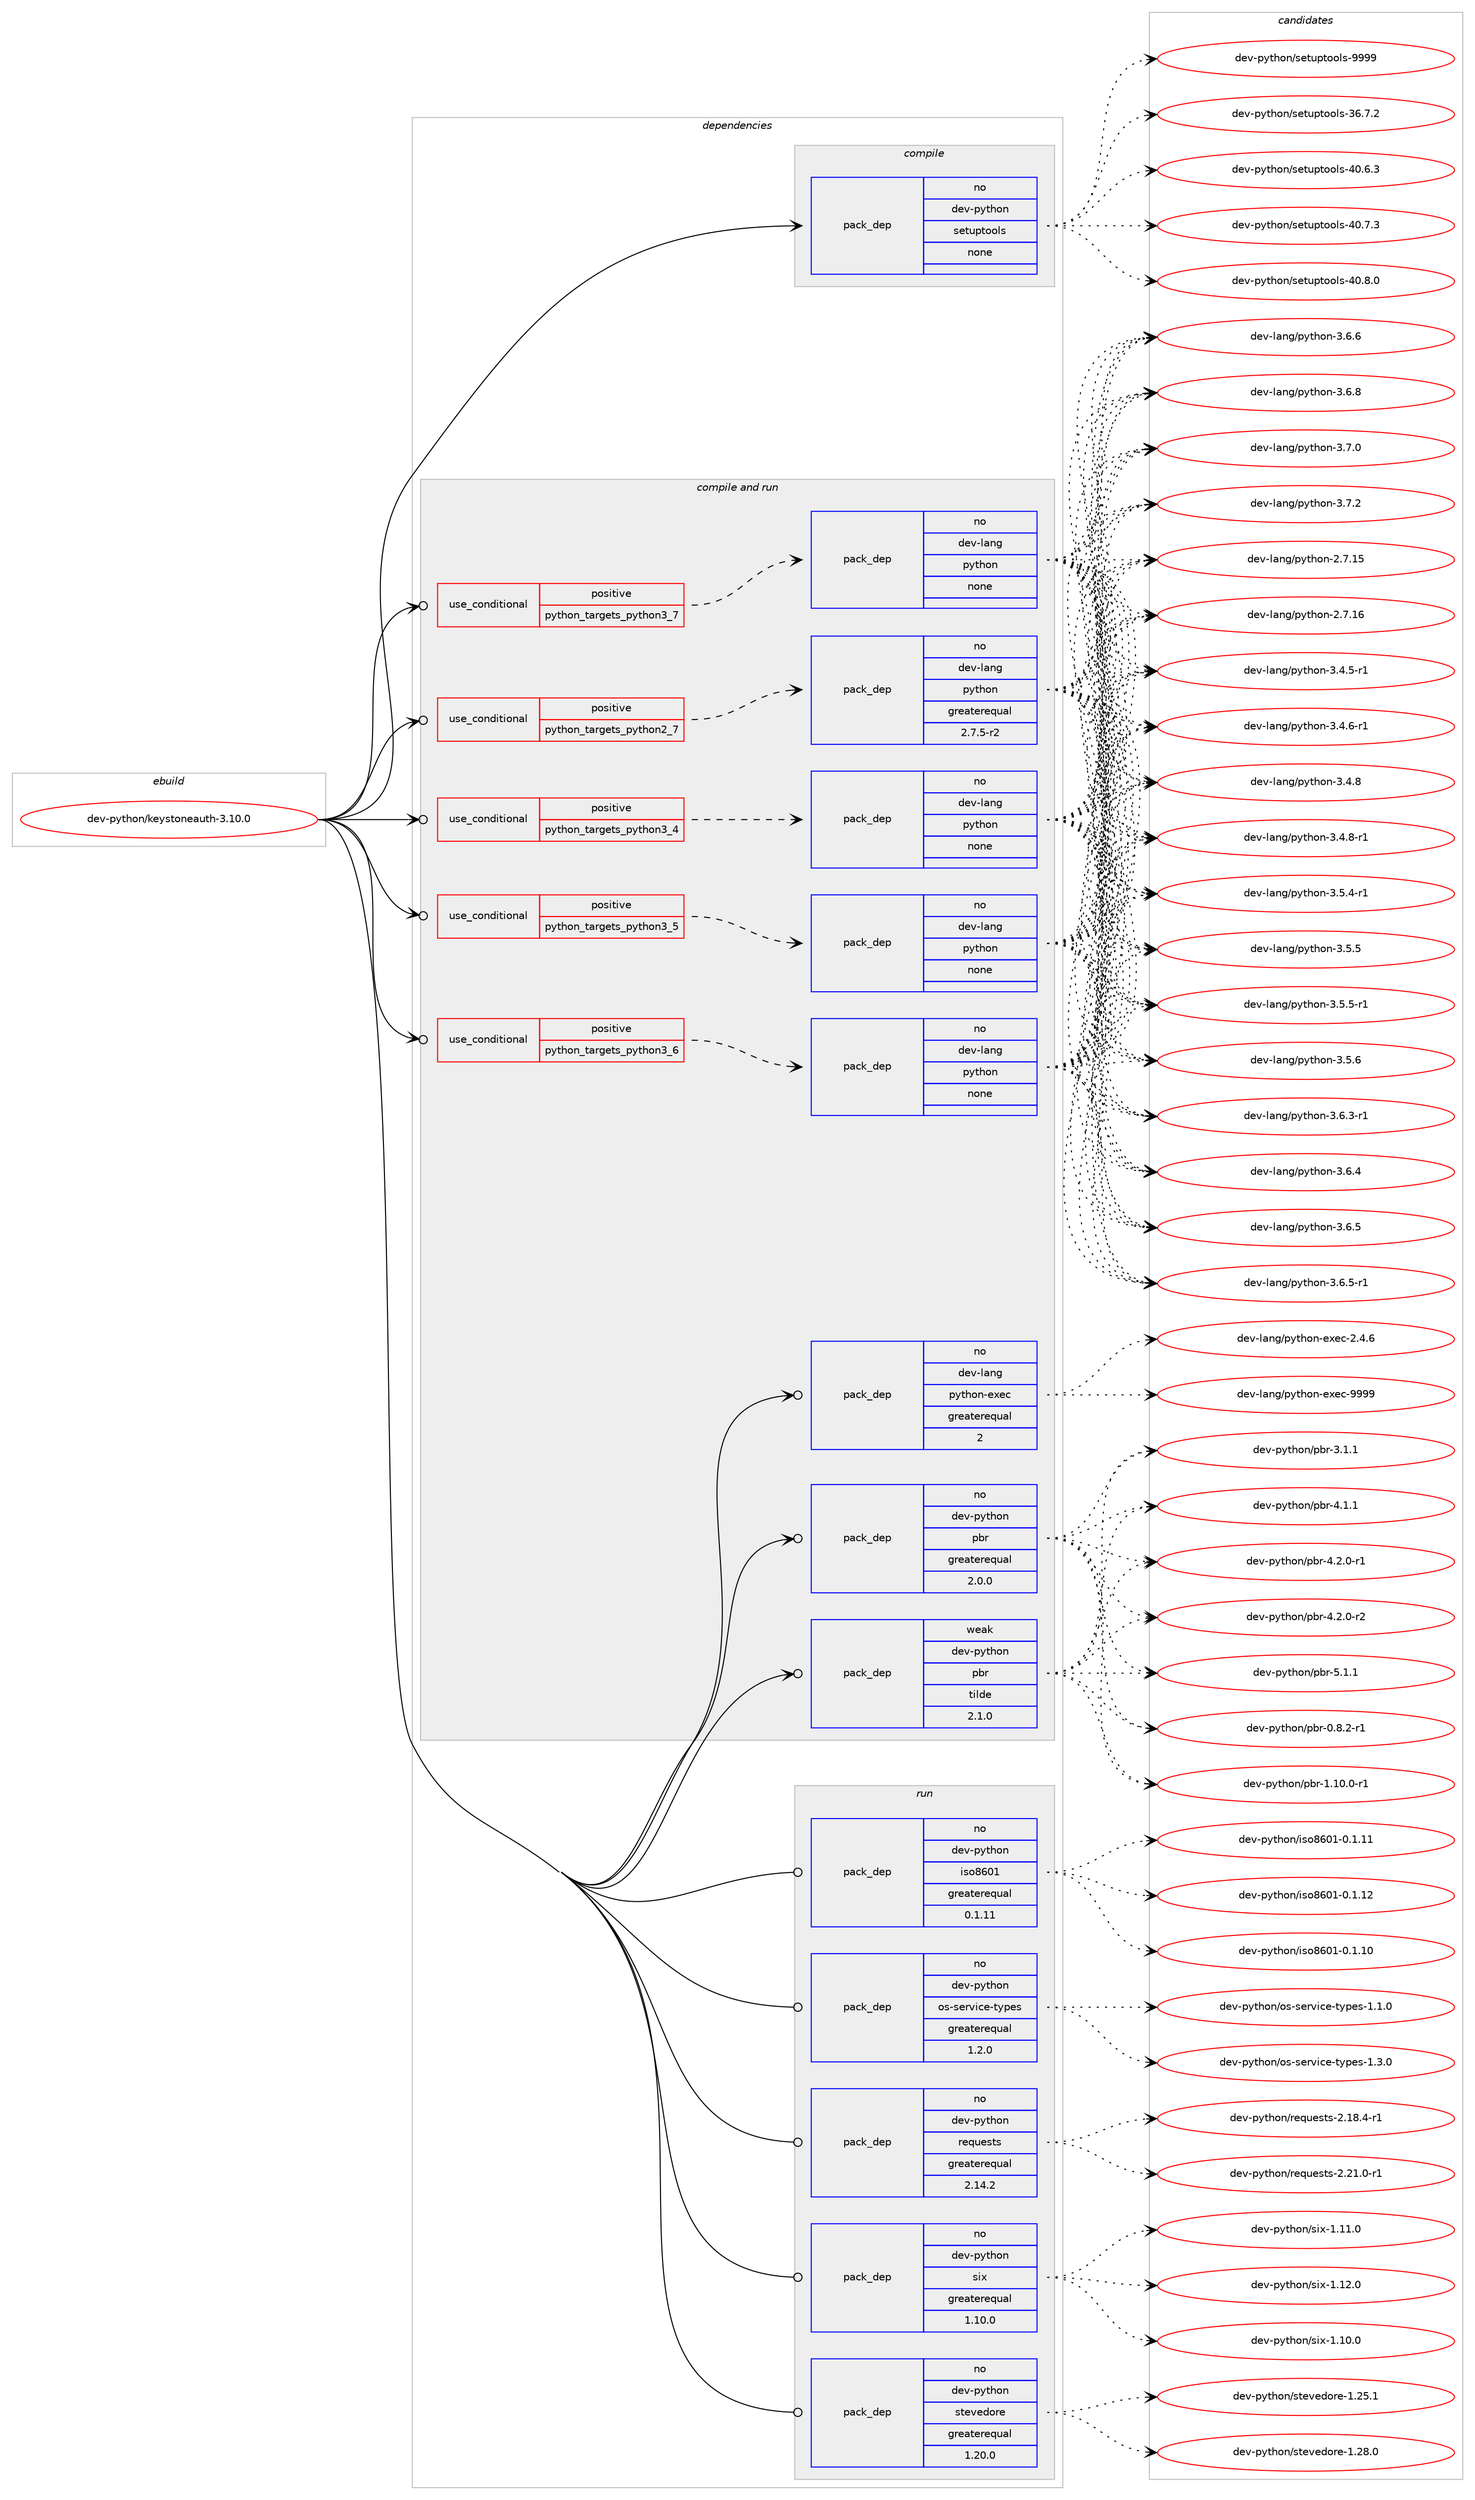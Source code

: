 digraph prolog {

# *************
# Graph options
# *************

newrank=true;
concentrate=true;
compound=true;
graph [rankdir=LR,fontname=Helvetica,fontsize=10,ranksep=1.5];#, ranksep=2.5, nodesep=0.2];
edge  [arrowhead=vee];
node  [fontname=Helvetica,fontsize=10];

# **********
# The ebuild
# **********

subgraph cluster_leftcol {
color=gray;
rank=same;
label=<<i>ebuild</i>>;
id [label="dev-python/keystoneauth-3.10.0", color=red, width=4, href="../dev-python/keystoneauth-3.10.0.svg"];
}

# ****************
# The dependencies
# ****************

subgraph cluster_midcol {
color=gray;
label=<<i>dependencies</i>>;
subgraph cluster_compile {
fillcolor="#eeeeee";
style=filled;
label=<<i>compile</i>>;
subgraph pack1016478 {
dependency1416415 [label=<<TABLE BORDER="0" CELLBORDER="1" CELLSPACING="0" CELLPADDING="4" WIDTH="220"><TR><TD ROWSPAN="6" CELLPADDING="30">pack_dep</TD></TR><TR><TD WIDTH="110">no</TD></TR><TR><TD>dev-python</TD></TR><TR><TD>setuptools</TD></TR><TR><TD>none</TD></TR><TR><TD></TD></TR></TABLE>>, shape=none, color=blue];
}
id:e -> dependency1416415:w [weight=20,style="solid",arrowhead="vee"];
}
subgraph cluster_compileandrun {
fillcolor="#eeeeee";
style=filled;
label=<<i>compile and run</i>>;
subgraph cond376664 {
dependency1416416 [label=<<TABLE BORDER="0" CELLBORDER="1" CELLSPACING="0" CELLPADDING="4"><TR><TD ROWSPAN="3" CELLPADDING="10">use_conditional</TD></TR><TR><TD>positive</TD></TR><TR><TD>python_targets_python2_7</TD></TR></TABLE>>, shape=none, color=red];
subgraph pack1016479 {
dependency1416417 [label=<<TABLE BORDER="0" CELLBORDER="1" CELLSPACING="0" CELLPADDING="4" WIDTH="220"><TR><TD ROWSPAN="6" CELLPADDING="30">pack_dep</TD></TR><TR><TD WIDTH="110">no</TD></TR><TR><TD>dev-lang</TD></TR><TR><TD>python</TD></TR><TR><TD>greaterequal</TD></TR><TR><TD>2.7.5-r2</TD></TR></TABLE>>, shape=none, color=blue];
}
dependency1416416:e -> dependency1416417:w [weight=20,style="dashed",arrowhead="vee"];
}
id:e -> dependency1416416:w [weight=20,style="solid",arrowhead="odotvee"];
subgraph cond376665 {
dependency1416418 [label=<<TABLE BORDER="0" CELLBORDER="1" CELLSPACING="0" CELLPADDING="4"><TR><TD ROWSPAN="3" CELLPADDING="10">use_conditional</TD></TR><TR><TD>positive</TD></TR><TR><TD>python_targets_python3_4</TD></TR></TABLE>>, shape=none, color=red];
subgraph pack1016480 {
dependency1416419 [label=<<TABLE BORDER="0" CELLBORDER="1" CELLSPACING="0" CELLPADDING="4" WIDTH="220"><TR><TD ROWSPAN="6" CELLPADDING="30">pack_dep</TD></TR><TR><TD WIDTH="110">no</TD></TR><TR><TD>dev-lang</TD></TR><TR><TD>python</TD></TR><TR><TD>none</TD></TR><TR><TD></TD></TR></TABLE>>, shape=none, color=blue];
}
dependency1416418:e -> dependency1416419:w [weight=20,style="dashed",arrowhead="vee"];
}
id:e -> dependency1416418:w [weight=20,style="solid",arrowhead="odotvee"];
subgraph cond376666 {
dependency1416420 [label=<<TABLE BORDER="0" CELLBORDER="1" CELLSPACING="0" CELLPADDING="4"><TR><TD ROWSPAN="3" CELLPADDING="10">use_conditional</TD></TR><TR><TD>positive</TD></TR><TR><TD>python_targets_python3_5</TD></TR></TABLE>>, shape=none, color=red];
subgraph pack1016481 {
dependency1416421 [label=<<TABLE BORDER="0" CELLBORDER="1" CELLSPACING="0" CELLPADDING="4" WIDTH="220"><TR><TD ROWSPAN="6" CELLPADDING="30">pack_dep</TD></TR><TR><TD WIDTH="110">no</TD></TR><TR><TD>dev-lang</TD></TR><TR><TD>python</TD></TR><TR><TD>none</TD></TR><TR><TD></TD></TR></TABLE>>, shape=none, color=blue];
}
dependency1416420:e -> dependency1416421:w [weight=20,style="dashed",arrowhead="vee"];
}
id:e -> dependency1416420:w [weight=20,style="solid",arrowhead="odotvee"];
subgraph cond376667 {
dependency1416422 [label=<<TABLE BORDER="0" CELLBORDER="1" CELLSPACING="0" CELLPADDING="4"><TR><TD ROWSPAN="3" CELLPADDING="10">use_conditional</TD></TR><TR><TD>positive</TD></TR><TR><TD>python_targets_python3_6</TD></TR></TABLE>>, shape=none, color=red];
subgraph pack1016482 {
dependency1416423 [label=<<TABLE BORDER="0" CELLBORDER="1" CELLSPACING="0" CELLPADDING="4" WIDTH="220"><TR><TD ROWSPAN="6" CELLPADDING="30">pack_dep</TD></TR><TR><TD WIDTH="110">no</TD></TR><TR><TD>dev-lang</TD></TR><TR><TD>python</TD></TR><TR><TD>none</TD></TR><TR><TD></TD></TR></TABLE>>, shape=none, color=blue];
}
dependency1416422:e -> dependency1416423:w [weight=20,style="dashed",arrowhead="vee"];
}
id:e -> dependency1416422:w [weight=20,style="solid",arrowhead="odotvee"];
subgraph cond376668 {
dependency1416424 [label=<<TABLE BORDER="0" CELLBORDER="1" CELLSPACING="0" CELLPADDING="4"><TR><TD ROWSPAN="3" CELLPADDING="10">use_conditional</TD></TR><TR><TD>positive</TD></TR><TR><TD>python_targets_python3_7</TD></TR></TABLE>>, shape=none, color=red];
subgraph pack1016483 {
dependency1416425 [label=<<TABLE BORDER="0" CELLBORDER="1" CELLSPACING="0" CELLPADDING="4" WIDTH="220"><TR><TD ROWSPAN="6" CELLPADDING="30">pack_dep</TD></TR><TR><TD WIDTH="110">no</TD></TR><TR><TD>dev-lang</TD></TR><TR><TD>python</TD></TR><TR><TD>none</TD></TR><TR><TD></TD></TR></TABLE>>, shape=none, color=blue];
}
dependency1416424:e -> dependency1416425:w [weight=20,style="dashed",arrowhead="vee"];
}
id:e -> dependency1416424:w [weight=20,style="solid",arrowhead="odotvee"];
subgraph pack1016484 {
dependency1416426 [label=<<TABLE BORDER="0" CELLBORDER="1" CELLSPACING="0" CELLPADDING="4" WIDTH="220"><TR><TD ROWSPAN="6" CELLPADDING="30">pack_dep</TD></TR><TR><TD WIDTH="110">no</TD></TR><TR><TD>dev-lang</TD></TR><TR><TD>python-exec</TD></TR><TR><TD>greaterequal</TD></TR><TR><TD>2</TD></TR></TABLE>>, shape=none, color=blue];
}
id:e -> dependency1416426:w [weight=20,style="solid",arrowhead="odotvee"];
subgraph pack1016485 {
dependency1416427 [label=<<TABLE BORDER="0" CELLBORDER="1" CELLSPACING="0" CELLPADDING="4" WIDTH="220"><TR><TD ROWSPAN="6" CELLPADDING="30">pack_dep</TD></TR><TR><TD WIDTH="110">no</TD></TR><TR><TD>dev-python</TD></TR><TR><TD>pbr</TD></TR><TR><TD>greaterequal</TD></TR><TR><TD>2.0.0</TD></TR></TABLE>>, shape=none, color=blue];
}
id:e -> dependency1416427:w [weight=20,style="solid",arrowhead="odotvee"];
subgraph pack1016486 {
dependency1416428 [label=<<TABLE BORDER="0" CELLBORDER="1" CELLSPACING="0" CELLPADDING="4" WIDTH="220"><TR><TD ROWSPAN="6" CELLPADDING="30">pack_dep</TD></TR><TR><TD WIDTH="110">weak</TD></TR><TR><TD>dev-python</TD></TR><TR><TD>pbr</TD></TR><TR><TD>tilde</TD></TR><TR><TD>2.1.0</TD></TR></TABLE>>, shape=none, color=blue];
}
id:e -> dependency1416428:w [weight=20,style="solid",arrowhead="odotvee"];
}
subgraph cluster_run {
fillcolor="#eeeeee";
style=filled;
label=<<i>run</i>>;
subgraph pack1016487 {
dependency1416429 [label=<<TABLE BORDER="0" CELLBORDER="1" CELLSPACING="0" CELLPADDING="4" WIDTH="220"><TR><TD ROWSPAN="6" CELLPADDING="30">pack_dep</TD></TR><TR><TD WIDTH="110">no</TD></TR><TR><TD>dev-python</TD></TR><TR><TD>iso8601</TD></TR><TR><TD>greaterequal</TD></TR><TR><TD>0.1.11</TD></TR></TABLE>>, shape=none, color=blue];
}
id:e -> dependency1416429:w [weight=20,style="solid",arrowhead="odot"];
subgraph pack1016488 {
dependency1416430 [label=<<TABLE BORDER="0" CELLBORDER="1" CELLSPACING="0" CELLPADDING="4" WIDTH="220"><TR><TD ROWSPAN="6" CELLPADDING="30">pack_dep</TD></TR><TR><TD WIDTH="110">no</TD></TR><TR><TD>dev-python</TD></TR><TR><TD>os-service-types</TD></TR><TR><TD>greaterequal</TD></TR><TR><TD>1.2.0</TD></TR></TABLE>>, shape=none, color=blue];
}
id:e -> dependency1416430:w [weight=20,style="solid",arrowhead="odot"];
subgraph pack1016489 {
dependency1416431 [label=<<TABLE BORDER="0" CELLBORDER="1" CELLSPACING="0" CELLPADDING="4" WIDTH="220"><TR><TD ROWSPAN="6" CELLPADDING="30">pack_dep</TD></TR><TR><TD WIDTH="110">no</TD></TR><TR><TD>dev-python</TD></TR><TR><TD>requests</TD></TR><TR><TD>greaterequal</TD></TR><TR><TD>2.14.2</TD></TR></TABLE>>, shape=none, color=blue];
}
id:e -> dependency1416431:w [weight=20,style="solid",arrowhead="odot"];
subgraph pack1016490 {
dependency1416432 [label=<<TABLE BORDER="0" CELLBORDER="1" CELLSPACING="0" CELLPADDING="4" WIDTH="220"><TR><TD ROWSPAN="6" CELLPADDING="30">pack_dep</TD></TR><TR><TD WIDTH="110">no</TD></TR><TR><TD>dev-python</TD></TR><TR><TD>six</TD></TR><TR><TD>greaterequal</TD></TR><TR><TD>1.10.0</TD></TR></TABLE>>, shape=none, color=blue];
}
id:e -> dependency1416432:w [weight=20,style="solid",arrowhead="odot"];
subgraph pack1016491 {
dependency1416433 [label=<<TABLE BORDER="0" CELLBORDER="1" CELLSPACING="0" CELLPADDING="4" WIDTH="220"><TR><TD ROWSPAN="6" CELLPADDING="30">pack_dep</TD></TR><TR><TD WIDTH="110">no</TD></TR><TR><TD>dev-python</TD></TR><TR><TD>stevedore</TD></TR><TR><TD>greaterequal</TD></TR><TR><TD>1.20.0</TD></TR></TABLE>>, shape=none, color=blue];
}
id:e -> dependency1416433:w [weight=20,style="solid",arrowhead="odot"];
}
}

# **************
# The candidates
# **************

subgraph cluster_choices {
rank=same;
color=gray;
label=<<i>candidates</i>>;

subgraph choice1016478 {
color=black;
nodesep=1;
choice100101118451121211161041111104711510111611711211611111110811545515446554650 [label="dev-python/setuptools-36.7.2", color=red, width=4,href="../dev-python/setuptools-36.7.2.svg"];
choice100101118451121211161041111104711510111611711211611111110811545524846544651 [label="dev-python/setuptools-40.6.3", color=red, width=4,href="../dev-python/setuptools-40.6.3.svg"];
choice100101118451121211161041111104711510111611711211611111110811545524846554651 [label="dev-python/setuptools-40.7.3", color=red, width=4,href="../dev-python/setuptools-40.7.3.svg"];
choice100101118451121211161041111104711510111611711211611111110811545524846564648 [label="dev-python/setuptools-40.8.0", color=red, width=4,href="../dev-python/setuptools-40.8.0.svg"];
choice10010111845112121116104111110471151011161171121161111111081154557575757 [label="dev-python/setuptools-9999", color=red, width=4,href="../dev-python/setuptools-9999.svg"];
dependency1416415:e -> choice100101118451121211161041111104711510111611711211611111110811545515446554650:w [style=dotted,weight="100"];
dependency1416415:e -> choice100101118451121211161041111104711510111611711211611111110811545524846544651:w [style=dotted,weight="100"];
dependency1416415:e -> choice100101118451121211161041111104711510111611711211611111110811545524846554651:w [style=dotted,weight="100"];
dependency1416415:e -> choice100101118451121211161041111104711510111611711211611111110811545524846564648:w [style=dotted,weight="100"];
dependency1416415:e -> choice10010111845112121116104111110471151011161171121161111111081154557575757:w [style=dotted,weight="100"];
}
subgraph choice1016479 {
color=black;
nodesep=1;
choice10010111845108971101034711212111610411111045504655464953 [label="dev-lang/python-2.7.15", color=red, width=4,href="../dev-lang/python-2.7.15.svg"];
choice10010111845108971101034711212111610411111045504655464954 [label="dev-lang/python-2.7.16", color=red, width=4,href="../dev-lang/python-2.7.16.svg"];
choice1001011184510897110103471121211161041111104551465246534511449 [label="dev-lang/python-3.4.5-r1", color=red, width=4,href="../dev-lang/python-3.4.5-r1.svg"];
choice1001011184510897110103471121211161041111104551465246544511449 [label="dev-lang/python-3.4.6-r1", color=red, width=4,href="../dev-lang/python-3.4.6-r1.svg"];
choice100101118451089711010347112121116104111110455146524656 [label="dev-lang/python-3.4.8", color=red, width=4,href="../dev-lang/python-3.4.8.svg"];
choice1001011184510897110103471121211161041111104551465246564511449 [label="dev-lang/python-3.4.8-r1", color=red, width=4,href="../dev-lang/python-3.4.8-r1.svg"];
choice1001011184510897110103471121211161041111104551465346524511449 [label="dev-lang/python-3.5.4-r1", color=red, width=4,href="../dev-lang/python-3.5.4-r1.svg"];
choice100101118451089711010347112121116104111110455146534653 [label="dev-lang/python-3.5.5", color=red, width=4,href="../dev-lang/python-3.5.5.svg"];
choice1001011184510897110103471121211161041111104551465346534511449 [label="dev-lang/python-3.5.5-r1", color=red, width=4,href="../dev-lang/python-3.5.5-r1.svg"];
choice100101118451089711010347112121116104111110455146534654 [label="dev-lang/python-3.5.6", color=red, width=4,href="../dev-lang/python-3.5.6.svg"];
choice1001011184510897110103471121211161041111104551465446514511449 [label="dev-lang/python-3.6.3-r1", color=red, width=4,href="../dev-lang/python-3.6.3-r1.svg"];
choice100101118451089711010347112121116104111110455146544652 [label="dev-lang/python-3.6.4", color=red, width=4,href="../dev-lang/python-3.6.4.svg"];
choice100101118451089711010347112121116104111110455146544653 [label="dev-lang/python-3.6.5", color=red, width=4,href="../dev-lang/python-3.6.5.svg"];
choice1001011184510897110103471121211161041111104551465446534511449 [label="dev-lang/python-3.6.5-r1", color=red, width=4,href="../dev-lang/python-3.6.5-r1.svg"];
choice100101118451089711010347112121116104111110455146544654 [label="dev-lang/python-3.6.6", color=red, width=4,href="../dev-lang/python-3.6.6.svg"];
choice100101118451089711010347112121116104111110455146544656 [label="dev-lang/python-3.6.8", color=red, width=4,href="../dev-lang/python-3.6.8.svg"];
choice100101118451089711010347112121116104111110455146554648 [label="dev-lang/python-3.7.0", color=red, width=4,href="../dev-lang/python-3.7.0.svg"];
choice100101118451089711010347112121116104111110455146554650 [label="dev-lang/python-3.7.2", color=red, width=4,href="../dev-lang/python-3.7.2.svg"];
dependency1416417:e -> choice10010111845108971101034711212111610411111045504655464953:w [style=dotted,weight="100"];
dependency1416417:e -> choice10010111845108971101034711212111610411111045504655464954:w [style=dotted,weight="100"];
dependency1416417:e -> choice1001011184510897110103471121211161041111104551465246534511449:w [style=dotted,weight="100"];
dependency1416417:e -> choice1001011184510897110103471121211161041111104551465246544511449:w [style=dotted,weight="100"];
dependency1416417:e -> choice100101118451089711010347112121116104111110455146524656:w [style=dotted,weight="100"];
dependency1416417:e -> choice1001011184510897110103471121211161041111104551465246564511449:w [style=dotted,weight="100"];
dependency1416417:e -> choice1001011184510897110103471121211161041111104551465346524511449:w [style=dotted,weight="100"];
dependency1416417:e -> choice100101118451089711010347112121116104111110455146534653:w [style=dotted,weight="100"];
dependency1416417:e -> choice1001011184510897110103471121211161041111104551465346534511449:w [style=dotted,weight="100"];
dependency1416417:e -> choice100101118451089711010347112121116104111110455146534654:w [style=dotted,weight="100"];
dependency1416417:e -> choice1001011184510897110103471121211161041111104551465446514511449:w [style=dotted,weight="100"];
dependency1416417:e -> choice100101118451089711010347112121116104111110455146544652:w [style=dotted,weight="100"];
dependency1416417:e -> choice100101118451089711010347112121116104111110455146544653:w [style=dotted,weight="100"];
dependency1416417:e -> choice1001011184510897110103471121211161041111104551465446534511449:w [style=dotted,weight="100"];
dependency1416417:e -> choice100101118451089711010347112121116104111110455146544654:w [style=dotted,weight="100"];
dependency1416417:e -> choice100101118451089711010347112121116104111110455146544656:w [style=dotted,weight="100"];
dependency1416417:e -> choice100101118451089711010347112121116104111110455146554648:w [style=dotted,weight="100"];
dependency1416417:e -> choice100101118451089711010347112121116104111110455146554650:w [style=dotted,weight="100"];
}
subgraph choice1016480 {
color=black;
nodesep=1;
choice10010111845108971101034711212111610411111045504655464953 [label="dev-lang/python-2.7.15", color=red, width=4,href="../dev-lang/python-2.7.15.svg"];
choice10010111845108971101034711212111610411111045504655464954 [label="dev-lang/python-2.7.16", color=red, width=4,href="../dev-lang/python-2.7.16.svg"];
choice1001011184510897110103471121211161041111104551465246534511449 [label="dev-lang/python-3.4.5-r1", color=red, width=4,href="../dev-lang/python-3.4.5-r1.svg"];
choice1001011184510897110103471121211161041111104551465246544511449 [label="dev-lang/python-3.4.6-r1", color=red, width=4,href="../dev-lang/python-3.4.6-r1.svg"];
choice100101118451089711010347112121116104111110455146524656 [label="dev-lang/python-3.4.8", color=red, width=4,href="../dev-lang/python-3.4.8.svg"];
choice1001011184510897110103471121211161041111104551465246564511449 [label="dev-lang/python-3.4.8-r1", color=red, width=4,href="../dev-lang/python-3.4.8-r1.svg"];
choice1001011184510897110103471121211161041111104551465346524511449 [label="dev-lang/python-3.5.4-r1", color=red, width=4,href="../dev-lang/python-3.5.4-r1.svg"];
choice100101118451089711010347112121116104111110455146534653 [label="dev-lang/python-3.5.5", color=red, width=4,href="../dev-lang/python-3.5.5.svg"];
choice1001011184510897110103471121211161041111104551465346534511449 [label="dev-lang/python-3.5.5-r1", color=red, width=4,href="../dev-lang/python-3.5.5-r1.svg"];
choice100101118451089711010347112121116104111110455146534654 [label="dev-lang/python-3.5.6", color=red, width=4,href="../dev-lang/python-3.5.6.svg"];
choice1001011184510897110103471121211161041111104551465446514511449 [label="dev-lang/python-3.6.3-r1", color=red, width=4,href="../dev-lang/python-3.6.3-r1.svg"];
choice100101118451089711010347112121116104111110455146544652 [label="dev-lang/python-3.6.4", color=red, width=4,href="../dev-lang/python-3.6.4.svg"];
choice100101118451089711010347112121116104111110455146544653 [label="dev-lang/python-3.6.5", color=red, width=4,href="../dev-lang/python-3.6.5.svg"];
choice1001011184510897110103471121211161041111104551465446534511449 [label="dev-lang/python-3.6.5-r1", color=red, width=4,href="../dev-lang/python-3.6.5-r1.svg"];
choice100101118451089711010347112121116104111110455146544654 [label="dev-lang/python-3.6.6", color=red, width=4,href="../dev-lang/python-3.6.6.svg"];
choice100101118451089711010347112121116104111110455146544656 [label="dev-lang/python-3.6.8", color=red, width=4,href="../dev-lang/python-3.6.8.svg"];
choice100101118451089711010347112121116104111110455146554648 [label="dev-lang/python-3.7.0", color=red, width=4,href="../dev-lang/python-3.7.0.svg"];
choice100101118451089711010347112121116104111110455146554650 [label="dev-lang/python-3.7.2", color=red, width=4,href="../dev-lang/python-3.7.2.svg"];
dependency1416419:e -> choice10010111845108971101034711212111610411111045504655464953:w [style=dotted,weight="100"];
dependency1416419:e -> choice10010111845108971101034711212111610411111045504655464954:w [style=dotted,weight="100"];
dependency1416419:e -> choice1001011184510897110103471121211161041111104551465246534511449:w [style=dotted,weight="100"];
dependency1416419:e -> choice1001011184510897110103471121211161041111104551465246544511449:w [style=dotted,weight="100"];
dependency1416419:e -> choice100101118451089711010347112121116104111110455146524656:w [style=dotted,weight="100"];
dependency1416419:e -> choice1001011184510897110103471121211161041111104551465246564511449:w [style=dotted,weight="100"];
dependency1416419:e -> choice1001011184510897110103471121211161041111104551465346524511449:w [style=dotted,weight="100"];
dependency1416419:e -> choice100101118451089711010347112121116104111110455146534653:w [style=dotted,weight="100"];
dependency1416419:e -> choice1001011184510897110103471121211161041111104551465346534511449:w [style=dotted,weight="100"];
dependency1416419:e -> choice100101118451089711010347112121116104111110455146534654:w [style=dotted,weight="100"];
dependency1416419:e -> choice1001011184510897110103471121211161041111104551465446514511449:w [style=dotted,weight="100"];
dependency1416419:e -> choice100101118451089711010347112121116104111110455146544652:w [style=dotted,weight="100"];
dependency1416419:e -> choice100101118451089711010347112121116104111110455146544653:w [style=dotted,weight="100"];
dependency1416419:e -> choice1001011184510897110103471121211161041111104551465446534511449:w [style=dotted,weight="100"];
dependency1416419:e -> choice100101118451089711010347112121116104111110455146544654:w [style=dotted,weight="100"];
dependency1416419:e -> choice100101118451089711010347112121116104111110455146544656:w [style=dotted,weight="100"];
dependency1416419:e -> choice100101118451089711010347112121116104111110455146554648:w [style=dotted,weight="100"];
dependency1416419:e -> choice100101118451089711010347112121116104111110455146554650:w [style=dotted,weight="100"];
}
subgraph choice1016481 {
color=black;
nodesep=1;
choice10010111845108971101034711212111610411111045504655464953 [label="dev-lang/python-2.7.15", color=red, width=4,href="../dev-lang/python-2.7.15.svg"];
choice10010111845108971101034711212111610411111045504655464954 [label="dev-lang/python-2.7.16", color=red, width=4,href="../dev-lang/python-2.7.16.svg"];
choice1001011184510897110103471121211161041111104551465246534511449 [label="dev-lang/python-3.4.5-r1", color=red, width=4,href="../dev-lang/python-3.4.5-r1.svg"];
choice1001011184510897110103471121211161041111104551465246544511449 [label="dev-lang/python-3.4.6-r1", color=red, width=4,href="../dev-lang/python-3.4.6-r1.svg"];
choice100101118451089711010347112121116104111110455146524656 [label="dev-lang/python-3.4.8", color=red, width=4,href="../dev-lang/python-3.4.8.svg"];
choice1001011184510897110103471121211161041111104551465246564511449 [label="dev-lang/python-3.4.8-r1", color=red, width=4,href="../dev-lang/python-3.4.8-r1.svg"];
choice1001011184510897110103471121211161041111104551465346524511449 [label="dev-lang/python-3.5.4-r1", color=red, width=4,href="../dev-lang/python-3.5.4-r1.svg"];
choice100101118451089711010347112121116104111110455146534653 [label="dev-lang/python-3.5.5", color=red, width=4,href="../dev-lang/python-3.5.5.svg"];
choice1001011184510897110103471121211161041111104551465346534511449 [label="dev-lang/python-3.5.5-r1", color=red, width=4,href="../dev-lang/python-3.5.5-r1.svg"];
choice100101118451089711010347112121116104111110455146534654 [label="dev-lang/python-3.5.6", color=red, width=4,href="../dev-lang/python-3.5.6.svg"];
choice1001011184510897110103471121211161041111104551465446514511449 [label="dev-lang/python-3.6.3-r1", color=red, width=4,href="../dev-lang/python-3.6.3-r1.svg"];
choice100101118451089711010347112121116104111110455146544652 [label="dev-lang/python-3.6.4", color=red, width=4,href="../dev-lang/python-3.6.4.svg"];
choice100101118451089711010347112121116104111110455146544653 [label="dev-lang/python-3.6.5", color=red, width=4,href="../dev-lang/python-3.6.5.svg"];
choice1001011184510897110103471121211161041111104551465446534511449 [label="dev-lang/python-3.6.5-r1", color=red, width=4,href="../dev-lang/python-3.6.5-r1.svg"];
choice100101118451089711010347112121116104111110455146544654 [label="dev-lang/python-3.6.6", color=red, width=4,href="../dev-lang/python-3.6.6.svg"];
choice100101118451089711010347112121116104111110455146544656 [label="dev-lang/python-3.6.8", color=red, width=4,href="../dev-lang/python-3.6.8.svg"];
choice100101118451089711010347112121116104111110455146554648 [label="dev-lang/python-3.7.0", color=red, width=4,href="../dev-lang/python-3.7.0.svg"];
choice100101118451089711010347112121116104111110455146554650 [label="dev-lang/python-3.7.2", color=red, width=4,href="../dev-lang/python-3.7.2.svg"];
dependency1416421:e -> choice10010111845108971101034711212111610411111045504655464953:w [style=dotted,weight="100"];
dependency1416421:e -> choice10010111845108971101034711212111610411111045504655464954:w [style=dotted,weight="100"];
dependency1416421:e -> choice1001011184510897110103471121211161041111104551465246534511449:w [style=dotted,weight="100"];
dependency1416421:e -> choice1001011184510897110103471121211161041111104551465246544511449:w [style=dotted,weight="100"];
dependency1416421:e -> choice100101118451089711010347112121116104111110455146524656:w [style=dotted,weight="100"];
dependency1416421:e -> choice1001011184510897110103471121211161041111104551465246564511449:w [style=dotted,weight="100"];
dependency1416421:e -> choice1001011184510897110103471121211161041111104551465346524511449:w [style=dotted,weight="100"];
dependency1416421:e -> choice100101118451089711010347112121116104111110455146534653:w [style=dotted,weight="100"];
dependency1416421:e -> choice1001011184510897110103471121211161041111104551465346534511449:w [style=dotted,weight="100"];
dependency1416421:e -> choice100101118451089711010347112121116104111110455146534654:w [style=dotted,weight="100"];
dependency1416421:e -> choice1001011184510897110103471121211161041111104551465446514511449:w [style=dotted,weight="100"];
dependency1416421:e -> choice100101118451089711010347112121116104111110455146544652:w [style=dotted,weight="100"];
dependency1416421:e -> choice100101118451089711010347112121116104111110455146544653:w [style=dotted,weight="100"];
dependency1416421:e -> choice1001011184510897110103471121211161041111104551465446534511449:w [style=dotted,weight="100"];
dependency1416421:e -> choice100101118451089711010347112121116104111110455146544654:w [style=dotted,weight="100"];
dependency1416421:e -> choice100101118451089711010347112121116104111110455146544656:w [style=dotted,weight="100"];
dependency1416421:e -> choice100101118451089711010347112121116104111110455146554648:w [style=dotted,weight="100"];
dependency1416421:e -> choice100101118451089711010347112121116104111110455146554650:w [style=dotted,weight="100"];
}
subgraph choice1016482 {
color=black;
nodesep=1;
choice10010111845108971101034711212111610411111045504655464953 [label="dev-lang/python-2.7.15", color=red, width=4,href="../dev-lang/python-2.7.15.svg"];
choice10010111845108971101034711212111610411111045504655464954 [label="dev-lang/python-2.7.16", color=red, width=4,href="../dev-lang/python-2.7.16.svg"];
choice1001011184510897110103471121211161041111104551465246534511449 [label="dev-lang/python-3.4.5-r1", color=red, width=4,href="../dev-lang/python-3.4.5-r1.svg"];
choice1001011184510897110103471121211161041111104551465246544511449 [label="dev-lang/python-3.4.6-r1", color=red, width=4,href="../dev-lang/python-3.4.6-r1.svg"];
choice100101118451089711010347112121116104111110455146524656 [label="dev-lang/python-3.4.8", color=red, width=4,href="../dev-lang/python-3.4.8.svg"];
choice1001011184510897110103471121211161041111104551465246564511449 [label="dev-lang/python-3.4.8-r1", color=red, width=4,href="../dev-lang/python-3.4.8-r1.svg"];
choice1001011184510897110103471121211161041111104551465346524511449 [label="dev-lang/python-3.5.4-r1", color=red, width=4,href="../dev-lang/python-3.5.4-r1.svg"];
choice100101118451089711010347112121116104111110455146534653 [label="dev-lang/python-3.5.5", color=red, width=4,href="../dev-lang/python-3.5.5.svg"];
choice1001011184510897110103471121211161041111104551465346534511449 [label="dev-lang/python-3.5.5-r1", color=red, width=4,href="../dev-lang/python-3.5.5-r1.svg"];
choice100101118451089711010347112121116104111110455146534654 [label="dev-lang/python-3.5.6", color=red, width=4,href="../dev-lang/python-3.5.6.svg"];
choice1001011184510897110103471121211161041111104551465446514511449 [label="dev-lang/python-3.6.3-r1", color=red, width=4,href="../dev-lang/python-3.6.3-r1.svg"];
choice100101118451089711010347112121116104111110455146544652 [label="dev-lang/python-3.6.4", color=red, width=4,href="../dev-lang/python-3.6.4.svg"];
choice100101118451089711010347112121116104111110455146544653 [label="dev-lang/python-3.6.5", color=red, width=4,href="../dev-lang/python-3.6.5.svg"];
choice1001011184510897110103471121211161041111104551465446534511449 [label="dev-lang/python-3.6.5-r1", color=red, width=4,href="../dev-lang/python-3.6.5-r1.svg"];
choice100101118451089711010347112121116104111110455146544654 [label="dev-lang/python-3.6.6", color=red, width=4,href="../dev-lang/python-3.6.6.svg"];
choice100101118451089711010347112121116104111110455146544656 [label="dev-lang/python-3.6.8", color=red, width=4,href="../dev-lang/python-3.6.8.svg"];
choice100101118451089711010347112121116104111110455146554648 [label="dev-lang/python-3.7.0", color=red, width=4,href="../dev-lang/python-3.7.0.svg"];
choice100101118451089711010347112121116104111110455146554650 [label="dev-lang/python-3.7.2", color=red, width=4,href="../dev-lang/python-3.7.2.svg"];
dependency1416423:e -> choice10010111845108971101034711212111610411111045504655464953:w [style=dotted,weight="100"];
dependency1416423:e -> choice10010111845108971101034711212111610411111045504655464954:w [style=dotted,weight="100"];
dependency1416423:e -> choice1001011184510897110103471121211161041111104551465246534511449:w [style=dotted,weight="100"];
dependency1416423:e -> choice1001011184510897110103471121211161041111104551465246544511449:w [style=dotted,weight="100"];
dependency1416423:e -> choice100101118451089711010347112121116104111110455146524656:w [style=dotted,weight="100"];
dependency1416423:e -> choice1001011184510897110103471121211161041111104551465246564511449:w [style=dotted,weight="100"];
dependency1416423:e -> choice1001011184510897110103471121211161041111104551465346524511449:w [style=dotted,weight="100"];
dependency1416423:e -> choice100101118451089711010347112121116104111110455146534653:w [style=dotted,weight="100"];
dependency1416423:e -> choice1001011184510897110103471121211161041111104551465346534511449:w [style=dotted,weight="100"];
dependency1416423:e -> choice100101118451089711010347112121116104111110455146534654:w [style=dotted,weight="100"];
dependency1416423:e -> choice1001011184510897110103471121211161041111104551465446514511449:w [style=dotted,weight="100"];
dependency1416423:e -> choice100101118451089711010347112121116104111110455146544652:w [style=dotted,weight="100"];
dependency1416423:e -> choice100101118451089711010347112121116104111110455146544653:w [style=dotted,weight="100"];
dependency1416423:e -> choice1001011184510897110103471121211161041111104551465446534511449:w [style=dotted,weight="100"];
dependency1416423:e -> choice100101118451089711010347112121116104111110455146544654:w [style=dotted,weight="100"];
dependency1416423:e -> choice100101118451089711010347112121116104111110455146544656:w [style=dotted,weight="100"];
dependency1416423:e -> choice100101118451089711010347112121116104111110455146554648:w [style=dotted,weight="100"];
dependency1416423:e -> choice100101118451089711010347112121116104111110455146554650:w [style=dotted,weight="100"];
}
subgraph choice1016483 {
color=black;
nodesep=1;
choice10010111845108971101034711212111610411111045504655464953 [label="dev-lang/python-2.7.15", color=red, width=4,href="../dev-lang/python-2.7.15.svg"];
choice10010111845108971101034711212111610411111045504655464954 [label="dev-lang/python-2.7.16", color=red, width=4,href="../dev-lang/python-2.7.16.svg"];
choice1001011184510897110103471121211161041111104551465246534511449 [label="dev-lang/python-3.4.5-r1", color=red, width=4,href="../dev-lang/python-3.4.5-r1.svg"];
choice1001011184510897110103471121211161041111104551465246544511449 [label="dev-lang/python-3.4.6-r1", color=red, width=4,href="../dev-lang/python-3.4.6-r1.svg"];
choice100101118451089711010347112121116104111110455146524656 [label="dev-lang/python-3.4.8", color=red, width=4,href="../dev-lang/python-3.4.8.svg"];
choice1001011184510897110103471121211161041111104551465246564511449 [label="dev-lang/python-3.4.8-r1", color=red, width=4,href="../dev-lang/python-3.4.8-r1.svg"];
choice1001011184510897110103471121211161041111104551465346524511449 [label="dev-lang/python-3.5.4-r1", color=red, width=4,href="../dev-lang/python-3.5.4-r1.svg"];
choice100101118451089711010347112121116104111110455146534653 [label="dev-lang/python-3.5.5", color=red, width=4,href="../dev-lang/python-3.5.5.svg"];
choice1001011184510897110103471121211161041111104551465346534511449 [label="dev-lang/python-3.5.5-r1", color=red, width=4,href="../dev-lang/python-3.5.5-r1.svg"];
choice100101118451089711010347112121116104111110455146534654 [label="dev-lang/python-3.5.6", color=red, width=4,href="../dev-lang/python-3.5.6.svg"];
choice1001011184510897110103471121211161041111104551465446514511449 [label="dev-lang/python-3.6.3-r1", color=red, width=4,href="../dev-lang/python-3.6.3-r1.svg"];
choice100101118451089711010347112121116104111110455146544652 [label="dev-lang/python-3.6.4", color=red, width=4,href="../dev-lang/python-3.6.4.svg"];
choice100101118451089711010347112121116104111110455146544653 [label="dev-lang/python-3.6.5", color=red, width=4,href="../dev-lang/python-3.6.5.svg"];
choice1001011184510897110103471121211161041111104551465446534511449 [label="dev-lang/python-3.6.5-r1", color=red, width=4,href="../dev-lang/python-3.6.5-r1.svg"];
choice100101118451089711010347112121116104111110455146544654 [label="dev-lang/python-3.6.6", color=red, width=4,href="../dev-lang/python-3.6.6.svg"];
choice100101118451089711010347112121116104111110455146544656 [label="dev-lang/python-3.6.8", color=red, width=4,href="../dev-lang/python-3.6.8.svg"];
choice100101118451089711010347112121116104111110455146554648 [label="dev-lang/python-3.7.0", color=red, width=4,href="../dev-lang/python-3.7.0.svg"];
choice100101118451089711010347112121116104111110455146554650 [label="dev-lang/python-3.7.2", color=red, width=4,href="../dev-lang/python-3.7.2.svg"];
dependency1416425:e -> choice10010111845108971101034711212111610411111045504655464953:w [style=dotted,weight="100"];
dependency1416425:e -> choice10010111845108971101034711212111610411111045504655464954:w [style=dotted,weight="100"];
dependency1416425:e -> choice1001011184510897110103471121211161041111104551465246534511449:w [style=dotted,weight="100"];
dependency1416425:e -> choice1001011184510897110103471121211161041111104551465246544511449:w [style=dotted,weight="100"];
dependency1416425:e -> choice100101118451089711010347112121116104111110455146524656:w [style=dotted,weight="100"];
dependency1416425:e -> choice1001011184510897110103471121211161041111104551465246564511449:w [style=dotted,weight="100"];
dependency1416425:e -> choice1001011184510897110103471121211161041111104551465346524511449:w [style=dotted,weight="100"];
dependency1416425:e -> choice100101118451089711010347112121116104111110455146534653:w [style=dotted,weight="100"];
dependency1416425:e -> choice1001011184510897110103471121211161041111104551465346534511449:w [style=dotted,weight="100"];
dependency1416425:e -> choice100101118451089711010347112121116104111110455146534654:w [style=dotted,weight="100"];
dependency1416425:e -> choice1001011184510897110103471121211161041111104551465446514511449:w [style=dotted,weight="100"];
dependency1416425:e -> choice100101118451089711010347112121116104111110455146544652:w [style=dotted,weight="100"];
dependency1416425:e -> choice100101118451089711010347112121116104111110455146544653:w [style=dotted,weight="100"];
dependency1416425:e -> choice1001011184510897110103471121211161041111104551465446534511449:w [style=dotted,weight="100"];
dependency1416425:e -> choice100101118451089711010347112121116104111110455146544654:w [style=dotted,weight="100"];
dependency1416425:e -> choice100101118451089711010347112121116104111110455146544656:w [style=dotted,weight="100"];
dependency1416425:e -> choice100101118451089711010347112121116104111110455146554648:w [style=dotted,weight="100"];
dependency1416425:e -> choice100101118451089711010347112121116104111110455146554650:w [style=dotted,weight="100"];
}
subgraph choice1016484 {
color=black;
nodesep=1;
choice1001011184510897110103471121211161041111104510112010199455046524654 [label="dev-lang/python-exec-2.4.6", color=red, width=4,href="../dev-lang/python-exec-2.4.6.svg"];
choice10010111845108971101034711212111610411111045101120101994557575757 [label="dev-lang/python-exec-9999", color=red, width=4,href="../dev-lang/python-exec-9999.svg"];
dependency1416426:e -> choice1001011184510897110103471121211161041111104510112010199455046524654:w [style=dotted,weight="100"];
dependency1416426:e -> choice10010111845108971101034711212111610411111045101120101994557575757:w [style=dotted,weight="100"];
}
subgraph choice1016485 {
color=black;
nodesep=1;
choice1001011184511212111610411111047112981144548465646504511449 [label="dev-python/pbr-0.8.2-r1", color=red, width=4,href="../dev-python/pbr-0.8.2-r1.svg"];
choice100101118451121211161041111104711298114454946494846484511449 [label="dev-python/pbr-1.10.0-r1", color=red, width=4,href="../dev-python/pbr-1.10.0-r1.svg"];
choice100101118451121211161041111104711298114455146494649 [label="dev-python/pbr-3.1.1", color=red, width=4,href="../dev-python/pbr-3.1.1.svg"];
choice100101118451121211161041111104711298114455246494649 [label="dev-python/pbr-4.1.1", color=red, width=4,href="../dev-python/pbr-4.1.1.svg"];
choice1001011184511212111610411111047112981144552465046484511449 [label="dev-python/pbr-4.2.0-r1", color=red, width=4,href="../dev-python/pbr-4.2.0-r1.svg"];
choice1001011184511212111610411111047112981144552465046484511450 [label="dev-python/pbr-4.2.0-r2", color=red, width=4,href="../dev-python/pbr-4.2.0-r2.svg"];
choice100101118451121211161041111104711298114455346494649 [label="dev-python/pbr-5.1.1", color=red, width=4,href="../dev-python/pbr-5.1.1.svg"];
dependency1416427:e -> choice1001011184511212111610411111047112981144548465646504511449:w [style=dotted,weight="100"];
dependency1416427:e -> choice100101118451121211161041111104711298114454946494846484511449:w [style=dotted,weight="100"];
dependency1416427:e -> choice100101118451121211161041111104711298114455146494649:w [style=dotted,weight="100"];
dependency1416427:e -> choice100101118451121211161041111104711298114455246494649:w [style=dotted,weight="100"];
dependency1416427:e -> choice1001011184511212111610411111047112981144552465046484511449:w [style=dotted,weight="100"];
dependency1416427:e -> choice1001011184511212111610411111047112981144552465046484511450:w [style=dotted,weight="100"];
dependency1416427:e -> choice100101118451121211161041111104711298114455346494649:w [style=dotted,weight="100"];
}
subgraph choice1016486 {
color=black;
nodesep=1;
choice1001011184511212111610411111047112981144548465646504511449 [label="dev-python/pbr-0.8.2-r1", color=red, width=4,href="../dev-python/pbr-0.8.2-r1.svg"];
choice100101118451121211161041111104711298114454946494846484511449 [label="dev-python/pbr-1.10.0-r1", color=red, width=4,href="../dev-python/pbr-1.10.0-r1.svg"];
choice100101118451121211161041111104711298114455146494649 [label="dev-python/pbr-3.1.1", color=red, width=4,href="../dev-python/pbr-3.1.1.svg"];
choice100101118451121211161041111104711298114455246494649 [label="dev-python/pbr-4.1.1", color=red, width=4,href="../dev-python/pbr-4.1.1.svg"];
choice1001011184511212111610411111047112981144552465046484511449 [label="dev-python/pbr-4.2.0-r1", color=red, width=4,href="../dev-python/pbr-4.2.0-r1.svg"];
choice1001011184511212111610411111047112981144552465046484511450 [label="dev-python/pbr-4.2.0-r2", color=red, width=4,href="../dev-python/pbr-4.2.0-r2.svg"];
choice100101118451121211161041111104711298114455346494649 [label="dev-python/pbr-5.1.1", color=red, width=4,href="../dev-python/pbr-5.1.1.svg"];
dependency1416428:e -> choice1001011184511212111610411111047112981144548465646504511449:w [style=dotted,weight="100"];
dependency1416428:e -> choice100101118451121211161041111104711298114454946494846484511449:w [style=dotted,weight="100"];
dependency1416428:e -> choice100101118451121211161041111104711298114455146494649:w [style=dotted,weight="100"];
dependency1416428:e -> choice100101118451121211161041111104711298114455246494649:w [style=dotted,weight="100"];
dependency1416428:e -> choice1001011184511212111610411111047112981144552465046484511449:w [style=dotted,weight="100"];
dependency1416428:e -> choice1001011184511212111610411111047112981144552465046484511450:w [style=dotted,weight="100"];
dependency1416428:e -> choice100101118451121211161041111104711298114455346494649:w [style=dotted,weight="100"];
}
subgraph choice1016487 {
color=black;
nodesep=1;
choice10010111845112121116104111110471051151115654484945484649464948 [label="dev-python/iso8601-0.1.10", color=red, width=4,href="../dev-python/iso8601-0.1.10.svg"];
choice10010111845112121116104111110471051151115654484945484649464949 [label="dev-python/iso8601-0.1.11", color=red, width=4,href="../dev-python/iso8601-0.1.11.svg"];
choice10010111845112121116104111110471051151115654484945484649464950 [label="dev-python/iso8601-0.1.12", color=red, width=4,href="../dev-python/iso8601-0.1.12.svg"];
dependency1416429:e -> choice10010111845112121116104111110471051151115654484945484649464948:w [style=dotted,weight="100"];
dependency1416429:e -> choice10010111845112121116104111110471051151115654484945484649464949:w [style=dotted,weight="100"];
dependency1416429:e -> choice10010111845112121116104111110471051151115654484945484649464950:w [style=dotted,weight="100"];
}
subgraph choice1016488 {
color=black;
nodesep=1;
choice1001011184511212111610411111047111115451151011141181059910145116121112101115454946494648 [label="dev-python/os-service-types-1.1.0", color=red, width=4,href="../dev-python/os-service-types-1.1.0.svg"];
choice1001011184511212111610411111047111115451151011141181059910145116121112101115454946514648 [label="dev-python/os-service-types-1.3.0", color=red, width=4,href="../dev-python/os-service-types-1.3.0.svg"];
dependency1416430:e -> choice1001011184511212111610411111047111115451151011141181059910145116121112101115454946494648:w [style=dotted,weight="100"];
dependency1416430:e -> choice1001011184511212111610411111047111115451151011141181059910145116121112101115454946514648:w [style=dotted,weight="100"];
}
subgraph choice1016489 {
color=black;
nodesep=1;
choice1001011184511212111610411111047114101113117101115116115455046495646524511449 [label="dev-python/requests-2.18.4-r1", color=red, width=4,href="../dev-python/requests-2.18.4-r1.svg"];
choice1001011184511212111610411111047114101113117101115116115455046504946484511449 [label="dev-python/requests-2.21.0-r1", color=red, width=4,href="../dev-python/requests-2.21.0-r1.svg"];
dependency1416431:e -> choice1001011184511212111610411111047114101113117101115116115455046495646524511449:w [style=dotted,weight="100"];
dependency1416431:e -> choice1001011184511212111610411111047114101113117101115116115455046504946484511449:w [style=dotted,weight="100"];
}
subgraph choice1016490 {
color=black;
nodesep=1;
choice100101118451121211161041111104711510512045494649484648 [label="dev-python/six-1.10.0", color=red, width=4,href="../dev-python/six-1.10.0.svg"];
choice100101118451121211161041111104711510512045494649494648 [label="dev-python/six-1.11.0", color=red, width=4,href="../dev-python/six-1.11.0.svg"];
choice100101118451121211161041111104711510512045494649504648 [label="dev-python/six-1.12.0", color=red, width=4,href="../dev-python/six-1.12.0.svg"];
dependency1416432:e -> choice100101118451121211161041111104711510512045494649484648:w [style=dotted,weight="100"];
dependency1416432:e -> choice100101118451121211161041111104711510512045494649494648:w [style=dotted,weight="100"];
dependency1416432:e -> choice100101118451121211161041111104711510512045494649504648:w [style=dotted,weight="100"];
}
subgraph choice1016491 {
color=black;
nodesep=1;
choice100101118451121211161041111104711511610111810110011111410145494650534649 [label="dev-python/stevedore-1.25.1", color=red, width=4,href="../dev-python/stevedore-1.25.1.svg"];
choice100101118451121211161041111104711511610111810110011111410145494650564648 [label="dev-python/stevedore-1.28.0", color=red, width=4,href="../dev-python/stevedore-1.28.0.svg"];
dependency1416433:e -> choice100101118451121211161041111104711511610111810110011111410145494650534649:w [style=dotted,weight="100"];
dependency1416433:e -> choice100101118451121211161041111104711511610111810110011111410145494650564648:w [style=dotted,weight="100"];
}
}

}
